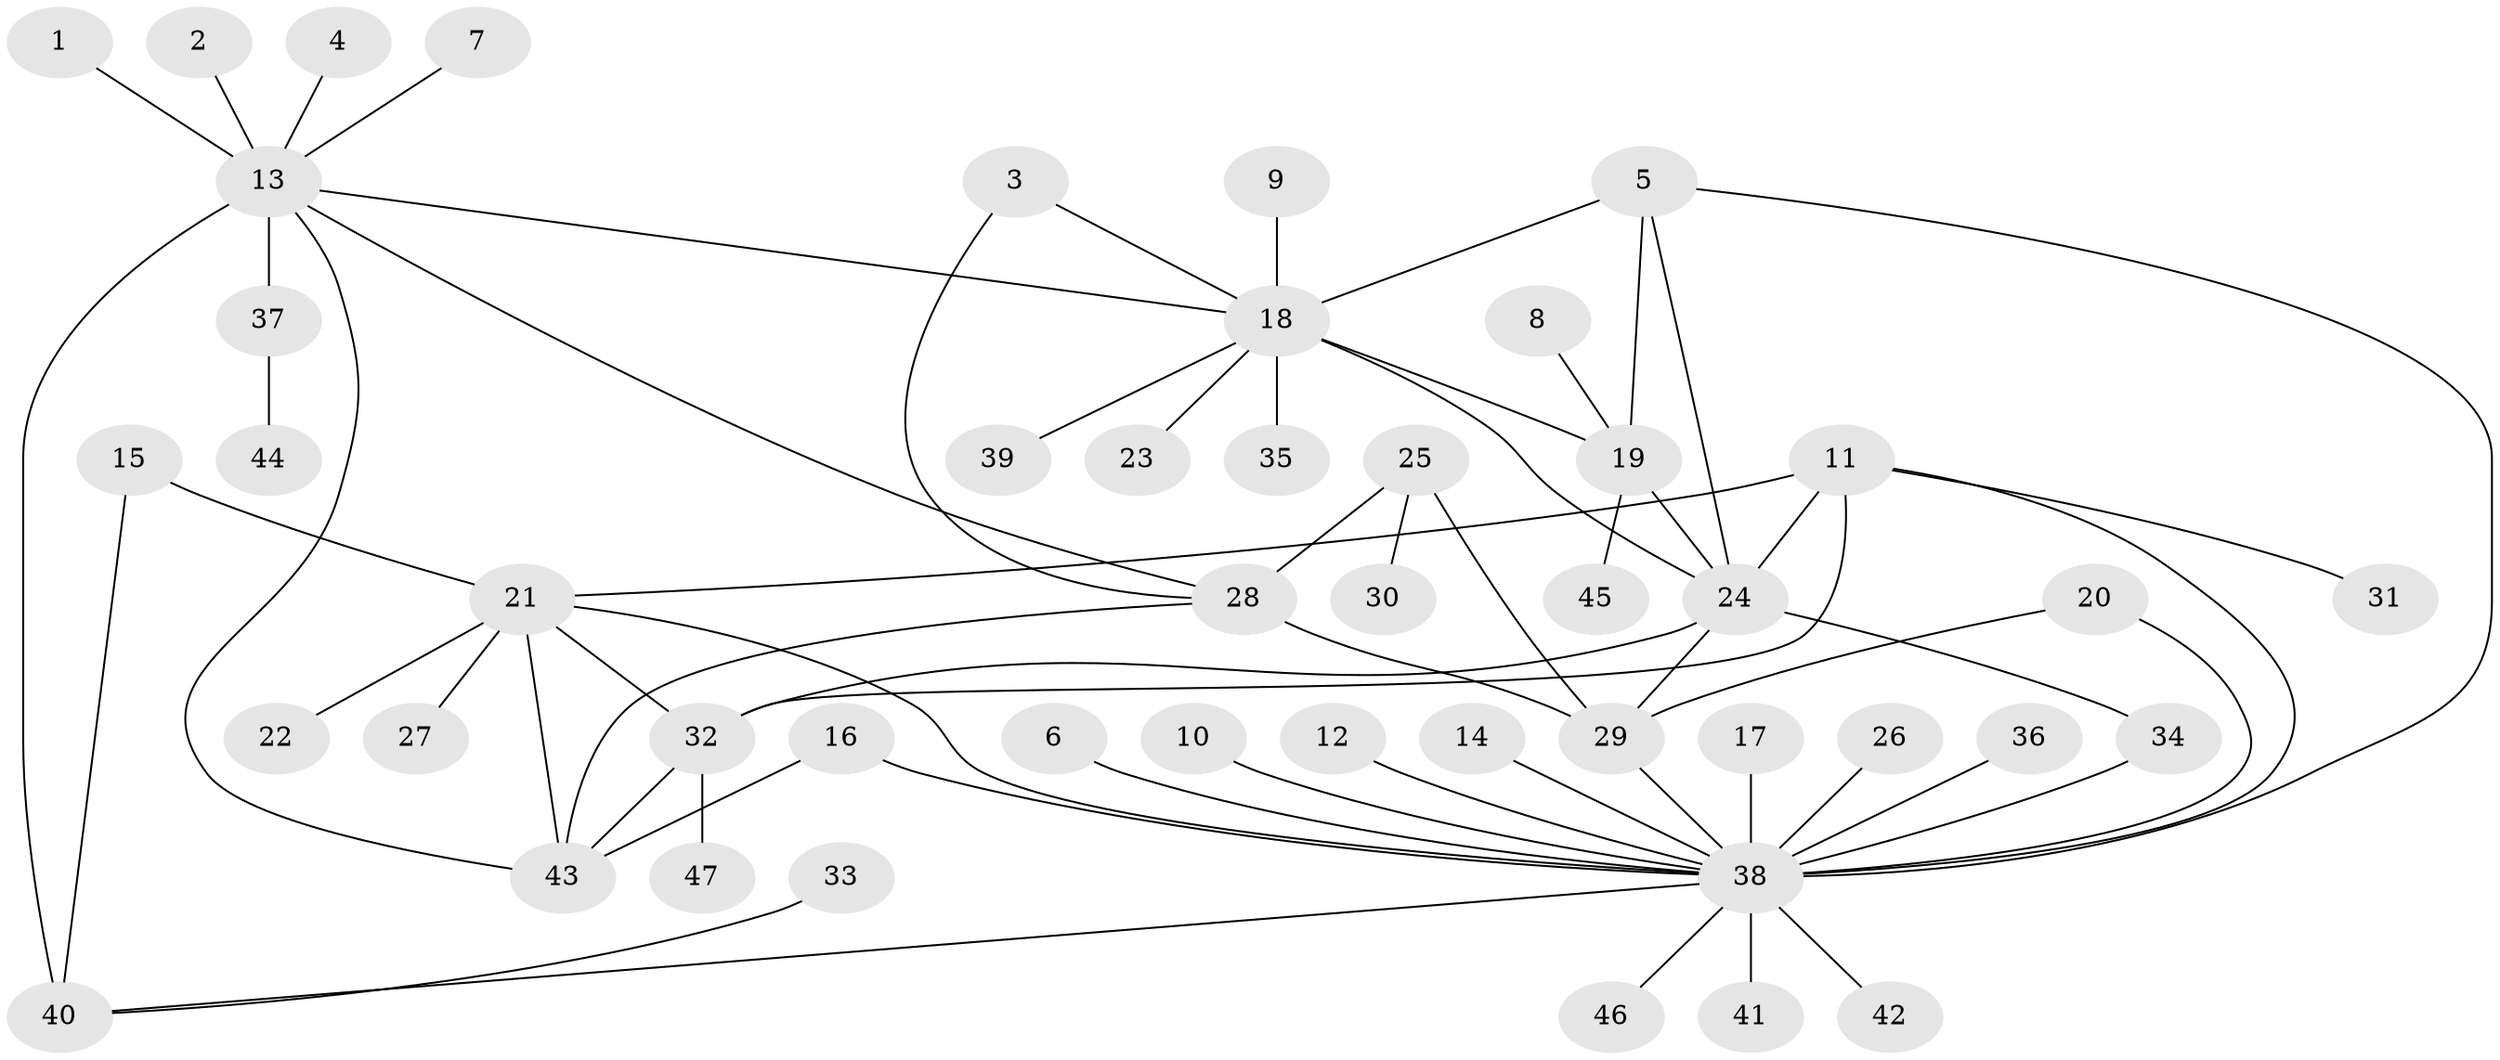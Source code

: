 // original degree distribution, {8: 0.021505376344086023, 11: 0.010752688172043012, 4: 0.021505376344086023, 7: 0.053763440860215055, 10: 0.021505376344086023, 9: 0.010752688172043012, 6: 0.043010752688172046, 5: 0.043010752688172046, 2: 0.1827956989247312, 1: 0.5268817204301075, 3: 0.06451612903225806}
// Generated by graph-tools (version 1.1) at 2025/50/03/09/25 03:50:42]
// undirected, 47 vertices, 65 edges
graph export_dot {
graph [start="1"]
  node [color=gray90,style=filled];
  1;
  2;
  3;
  4;
  5;
  6;
  7;
  8;
  9;
  10;
  11;
  12;
  13;
  14;
  15;
  16;
  17;
  18;
  19;
  20;
  21;
  22;
  23;
  24;
  25;
  26;
  27;
  28;
  29;
  30;
  31;
  32;
  33;
  34;
  35;
  36;
  37;
  38;
  39;
  40;
  41;
  42;
  43;
  44;
  45;
  46;
  47;
  1 -- 13 [weight=1.0];
  2 -- 13 [weight=1.0];
  3 -- 18 [weight=1.0];
  3 -- 28 [weight=1.0];
  4 -- 13 [weight=1.0];
  5 -- 18 [weight=2.0];
  5 -- 19 [weight=1.0];
  5 -- 24 [weight=1.0];
  5 -- 38 [weight=1.0];
  6 -- 38 [weight=1.0];
  7 -- 13 [weight=1.0];
  8 -- 19 [weight=1.0];
  9 -- 18 [weight=1.0];
  10 -- 38 [weight=1.0];
  11 -- 21 [weight=1.0];
  11 -- 24 [weight=1.0];
  11 -- 31 [weight=1.0];
  11 -- 32 [weight=1.0];
  11 -- 38 [weight=1.0];
  12 -- 38 [weight=1.0];
  13 -- 18 [weight=1.0];
  13 -- 28 [weight=1.0];
  13 -- 37 [weight=1.0];
  13 -- 40 [weight=3.0];
  13 -- 43 [weight=1.0];
  14 -- 38 [weight=1.0];
  15 -- 21 [weight=1.0];
  15 -- 40 [weight=1.0];
  16 -- 38 [weight=1.0];
  16 -- 43 [weight=1.0];
  17 -- 38 [weight=1.0];
  18 -- 19 [weight=1.0];
  18 -- 23 [weight=1.0];
  18 -- 24 [weight=1.0];
  18 -- 35 [weight=1.0];
  18 -- 39 [weight=1.0];
  19 -- 24 [weight=1.0];
  19 -- 45 [weight=1.0];
  20 -- 29 [weight=1.0];
  20 -- 38 [weight=1.0];
  21 -- 22 [weight=1.0];
  21 -- 27 [weight=1.0];
  21 -- 32 [weight=1.0];
  21 -- 38 [weight=1.0];
  21 -- 43 [weight=2.0];
  24 -- 29 [weight=1.0];
  24 -- 32 [weight=1.0];
  24 -- 34 [weight=1.0];
  25 -- 28 [weight=2.0];
  25 -- 29 [weight=1.0];
  25 -- 30 [weight=1.0];
  26 -- 38 [weight=1.0];
  28 -- 29 [weight=2.0];
  28 -- 43 [weight=1.0];
  29 -- 38 [weight=1.0];
  32 -- 43 [weight=2.0];
  32 -- 47 [weight=1.0];
  33 -- 40 [weight=1.0];
  34 -- 38 [weight=3.0];
  36 -- 38 [weight=1.0];
  37 -- 44 [weight=1.0];
  38 -- 40 [weight=1.0];
  38 -- 41 [weight=1.0];
  38 -- 42 [weight=1.0];
  38 -- 46 [weight=1.0];
}
